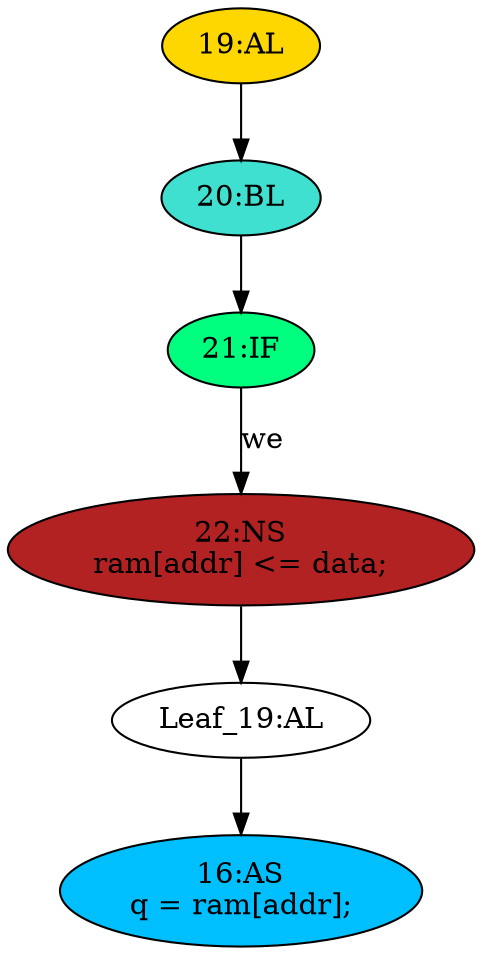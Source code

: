 strict digraph "compose( ,  )" {
	node [label="\N"];
	"20:BL"	[ast="<pyverilog.vparser.ast.Block object at 0x7f271c331390>",
		fillcolor=turquoise,
		label="20:BL",
		statements="[]",
		style=filled,
		typ=Block];
	"21:IF"	[ast="<pyverilog.vparser.ast.IfStatement object at 0x7f271c331150>",
		fillcolor=springgreen,
		label="21:IF",
		statements="[]",
		style=filled,
		typ=IfStatement];
	"20:BL" -> "21:IF"	[cond="[]",
		lineno=None];
	"16:AS"	[ast="<pyverilog.vparser.ast.Assign object at 0x7f271c2ce290>",
		def_var="['q']",
		fillcolor=deepskyblue,
		label="16:AS
q = ram[addr];",
		statements="[]",
		style=filled,
		typ=Assign,
		use_var="['ram', 'addr']"];
	"19:AL"	[ast="<pyverilog.vparser.ast.Always object at 0x7f271c331550>",
		clk_sens=True,
		fillcolor=gold,
		label="19:AL",
		sens="['clk']",
		statements="[]",
		style=filled,
		typ=Always,
		use_var="['we', 'data']"];
	"19:AL" -> "20:BL"	[cond="[]",
		lineno=None];
	"22:NS"	[ast="<pyverilog.vparser.ast.NonblockingSubstitution object at 0x7f271c33dc50>",
		fillcolor=firebrick,
		label="22:NS
ram[addr] <= data;",
		statements="[<pyverilog.vparser.ast.NonblockingSubstitution object at 0x7f271c33dc50>]",
		style=filled,
		typ=NonblockingSubstitution];
	"21:IF" -> "22:NS"	[cond="['we']",
		label=we,
		lineno=21];
	"Leaf_19:AL"	[def_var="['ram']",
		label="Leaf_19:AL"];
	"22:NS" -> "Leaf_19:AL"	[cond="[]",
		lineno=None];
	"Leaf_19:AL" -> "16:AS";
}
